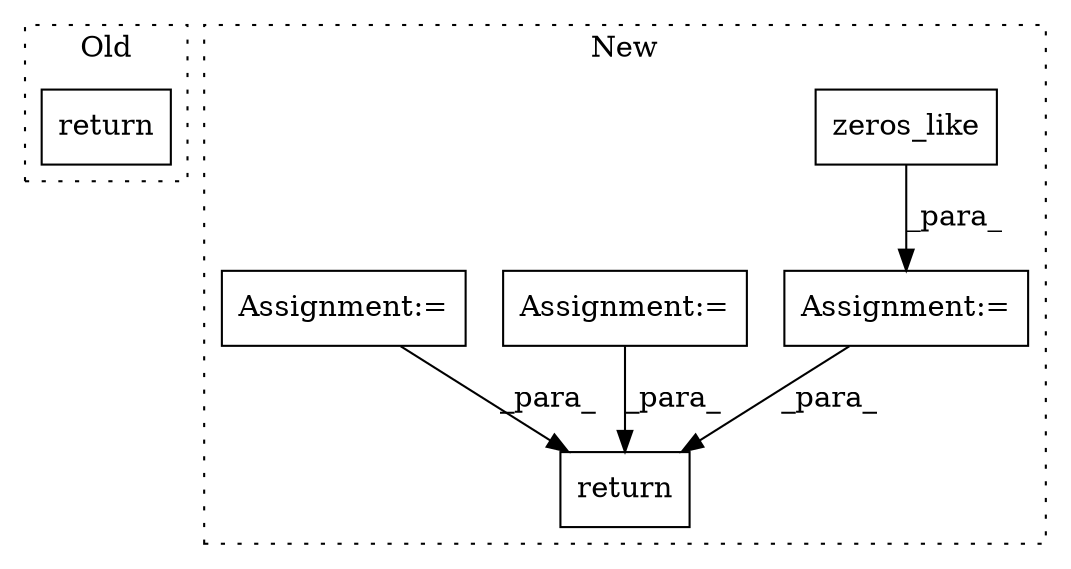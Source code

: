 digraph G {
subgraph cluster0 {
1 [label="return" a="41" s="2884" l="7" shape="box"];
label = "Old";
style="dotted";
}
subgraph cluster1 {
2 [label="zeros_like" a="32" s="2215,2242" l="11,1" shape="box"];
3 [label="return" a="41" s="2425" l="7" shape="box"];
4 [label="Assignment:=" a="7" s="2173" l="1" shape="box"];
5 [label="Assignment:=" a="7" s="1366" l="6" shape="box"];
6 [label="Assignment:=" a="7" s="2061" l="1" shape="box"];
label = "New";
style="dotted";
}
2 -> 4 [label="_para_"];
4 -> 3 [label="_para_"];
5 -> 3 [label="_para_"];
6 -> 3 [label="_para_"];
}